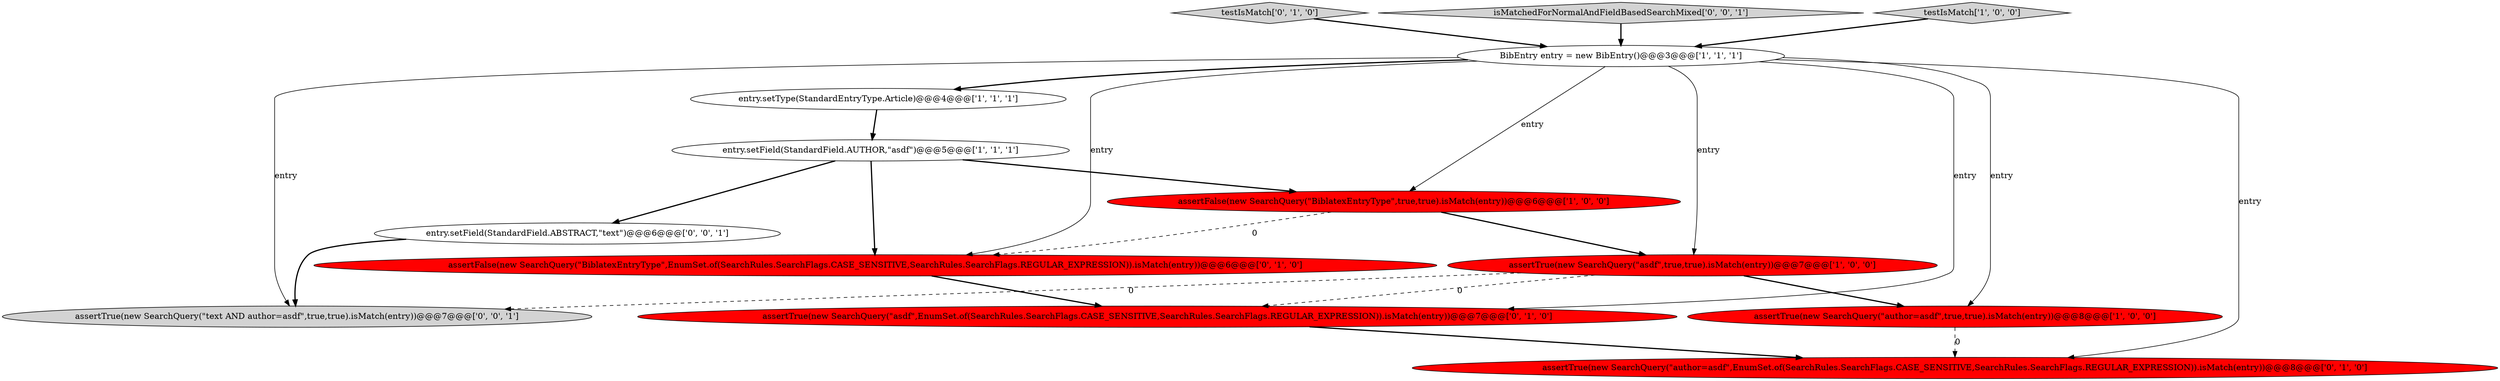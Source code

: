 digraph {
7 [style = filled, label = "assertTrue(new SearchQuery(\"asdf\",EnumSet.of(SearchRules.SearchFlags.CASE_SENSITIVE,SearchRules.SearchFlags.REGULAR_EXPRESSION)).isMatch(entry))@@@7@@@['0', '1', '0']", fillcolor = red, shape = ellipse image = "AAA1AAABBB2BBB"];
1 [style = filled, label = "entry.setField(StandardField.AUTHOR,\"asdf\")@@@5@@@['1', '1', '1']", fillcolor = white, shape = ellipse image = "AAA0AAABBB1BBB"];
8 [style = filled, label = "testIsMatch['0', '1', '0']", fillcolor = lightgray, shape = diamond image = "AAA0AAABBB2BBB"];
10 [style = filled, label = "assertTrue(new SearchQuery(\"author=asdf\",EnumSet.of(SearchRules.SearchFlags.CASE_SENSITIVE,SearchRules.SearchFlags.REGULAR_EXPRESSION)).isMatch(entry))@@@8@@@['0', '1', '0']", fillcolor = red, shape = ellipse image = "AAA1AAABBB2BBB"];
11 [style = filled, label = "entry.setField(StandardField.ABSTRACT,\"text\")@@@6@@@['0', '0', '1']", fillcolor = white, shape = ellipse image = "AAA0AAABBB3BBB"];
6 [style = filled, label = "assertTrue(new SearchQuery(\"asdf\",true,true).isMatch(entry))@@@7@@@['1', '0', '0']", fillcolor = red, shape = ellipse image = "AAA1AAABBB1BBB"];
9 [style = filled, label = "assertFalse(new SearchQuery(\"BiblatexEntryType\",EnumSet.of(SearchRules.SearchFlags.CASE_SENSITIVE,SearchRules.SearchFlags.REGULAR_EXPRESSION)).isMatch(entry))@@@6@@@['0', '1', '0']", fillcolor = red, shape = ellipse image = "AAA1AAABBB2BBB"];
0 [style = filled, label = "BibEntry entry = new BibEntry()@@@3@@@['1', '1', '1']", fillcolor = white, shape = ellipse image = "AAA0AAABBB1BBB"];
13 [style = filled, label = "assertTrue(new SearchQuery(\"text AND author=asdf\",true,true).isMatch(entry))@@@7@@@['0', '0', '1']", fillcolor = lightgray, shape = ellipse image = "AAA0AAABBB3BBB"];
2 [style = filled, label = "assertFalse(new SearchQuery(\"BiblatexEntryType\",true,true).isMatch(entry))@@@6@@@['1', '0', '0']", fillcolor = red, shape = ellipse image = "AAA1AAABBB1BBB"];
3 [style = filled, label = "assertTrue(new SearchQuery(\"author=asdf\",true,true).isMatch(entry))@@@8@@@['1', '0', '0']", fillcolor = red, shape = ellipse image = "AAA1AAABBB1BBB"];
5 [style = filled, label = "entry.setType(StandardEntryType.Article)@@@4@@@['1', '1', '1']", fillcolor = white, shape = ellipse image = "AAA0AAABBB1BBB"];
12 [style = filled, label = "isMatchedForNormalAndFieldBasedSearchMixed['0', '0', '1']", fillcolor = lightgray, shape = diamond image = "AAA0AAABBB3BBB"];
4 [style = filled, label = "testIsMatch['1', '0', '0']", fillcolor = lightgray, shape = diamond image = "AAA0AAABBB1BBB"];
6->3 [style = bold, label=""];
7->10 [style = bold, label=""];
2->6 [style = bold, label=""];
6->7 [style = dashed, label="0"];
9->7 [style = bold, label=""];
12->0 [style = bold, label=""];
0->10 [style = solid, label="entry"];
1->9 [style = bold, label=""];
1->11 [style = bold, label=""];
4->0 [style = bold, label=""];
8->0 [style = bold, label=""];
5->1 [style = bold, label=""];
0->13 [style = solid, label="entry"];
6->13 [style = dashed, label="0"];
2->9 [style = dashed, label="0"];
0->7 [style = solid, label="entry"];
11->13 [style = bold, label=""];
1->2 [style = bold, label=""];
0->6 [style = solid, label="entry"];
3->10 [style = dashed, label="0"];
0->9 [style = solid, label="entry"];
0->3 [style = solid, label="entry"];
0->2 [style = solid, label="entry"];
0->5 [style = bold, label=""];
}
